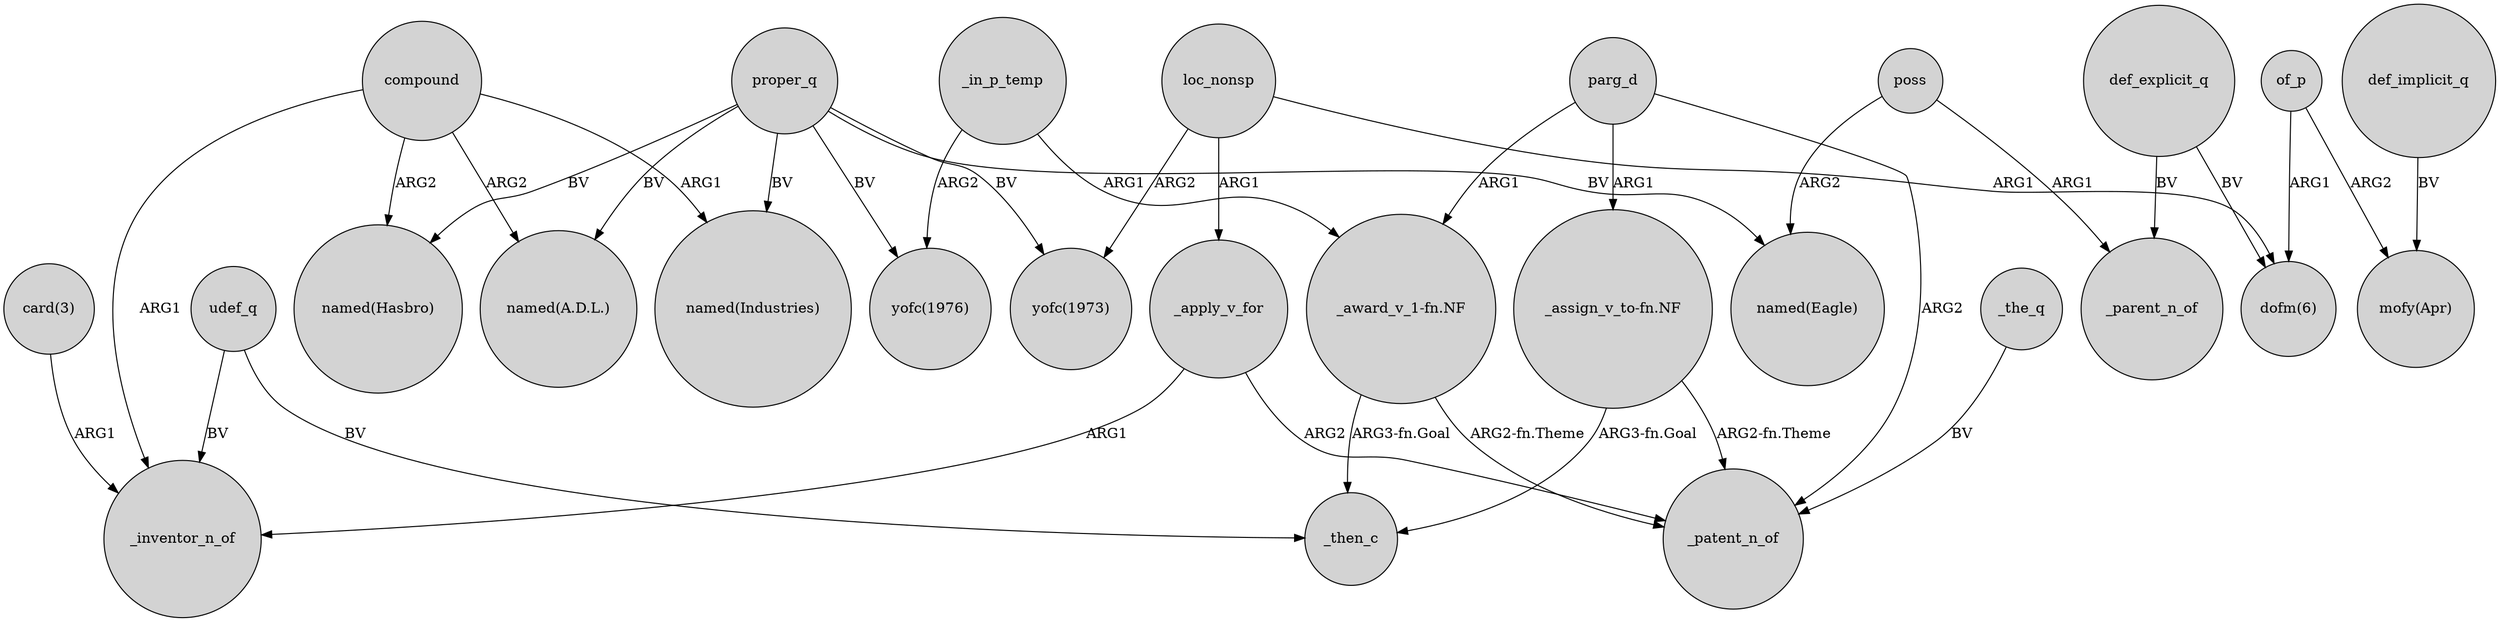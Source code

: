 digraph {
	node [shape=circle style=filled]
	loc_nonsp -> "yofc(1973)" [label=ARG2]
	proper_q -> "yofc(1973)" [label=BV]
	compound -> "named(Industries)" [label=ARG1]
	proper_q -> "named(Eagle)" [label=BV]
	poss -> "named(Eagle)" [label=ARG2]
	of_p -> "mofy(Apr)" [label=ARG2]
	poss -> _parent_n_of [label=ARG1]
	loc_nonsp -> "dofm(6)" [label=ARG1]
	def_explicit_q -> _parent_n_of [label=BV]
	compound -> _inventor_n_of [label=ARG1]
	"_assign_v_to-fn.NF" -> _then_c [label="ARG3-fn.Goal"]
	_the_q -> _patent_n_of [label=BV]
	loc_nonsp -> _apply_v_for [label=ARG1]
	_in_p_temp -> "_award_v_1-fn.NF" [label=ARG1]
	_in_p_temp -> "yofc(1976)" [label=ARG2]
	def_implicit_q -> "mofy(Apr)" [label=BV]
	proper_q -> "yofc(1976)" [label=BV]
	proper_q -> "named(A.D.L.)" [label=BV]
	of_p -> "dofm(6)" [label=ARG1]
	proper_q -> "named(Hasbro)" [label=BV]
	"_award_v_1-fn.NF" -> _patent_n_of [label="ARG2-fn.Theme"]
	def_explicit_q -> "dofm(6)" [label=BV]
	compound -> "named(Hasbro)" [label=ARG2]
	_apply_v_for -> _inventor_n_of [label=ARG1]
	compound -> "named(A.D.L.)" [label=ARG2]
	parg_d -> "_award_v_1-fn.NF" [label=ARG1]
	"card(3)" -> _inventor_n_of [label=ARG1]
	parg_d -> "_assign_v_to-fn.NF" [label=ARG1]
	udef_q -> _inventor_n_of [label=BV]
	"_award_v_1-fn.NF" -> _then_c [label="ARG3-fn.Goal"]
	_apply_v_for -> _patent_n_of [label=ARG2]
	udef_q -> _then_c [label=BV]
	proper_q -> "named(Industries)" [label=BV]
	parg_d -> _patent_n_of [label=ARG2]
	"_assign_v_to-fn.NF" -> _patent_n_of [label="ARG2-fn.Theme"]
}
